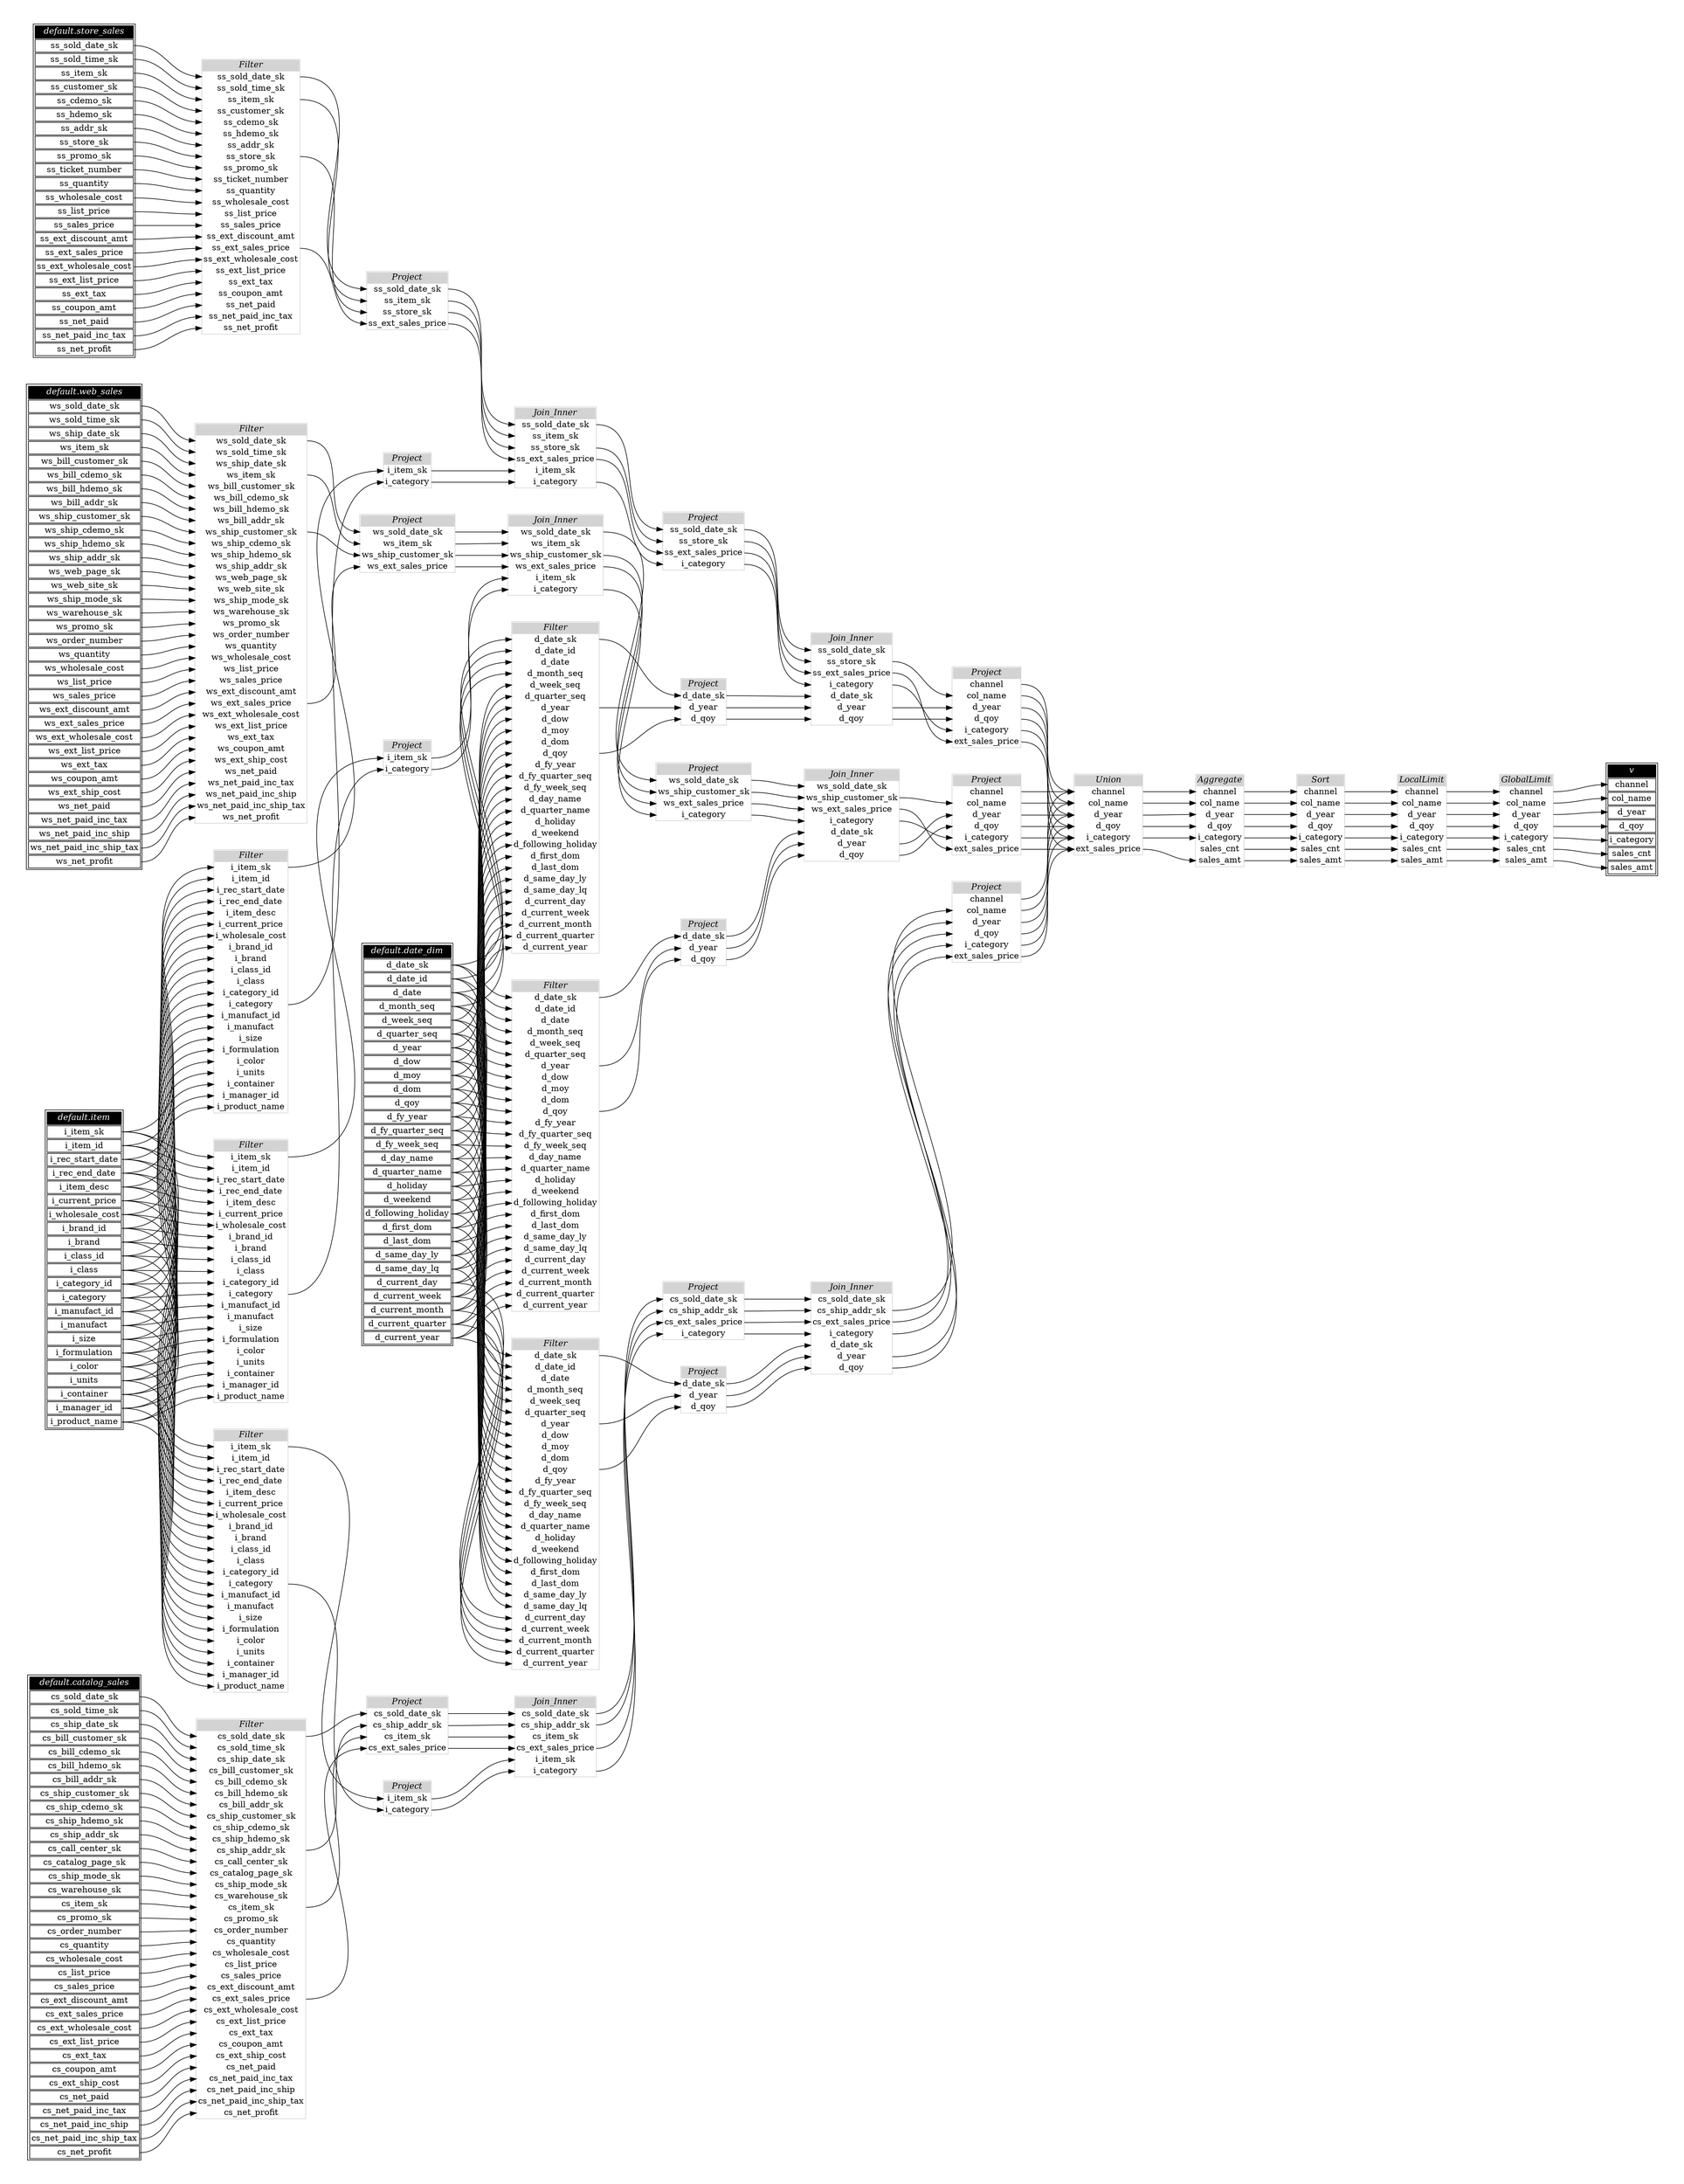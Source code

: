 // Automatically generated by TPCDSFlowTestSuite


digraph {
  graph [pad="0.5" nodesep="0.5" ranksep="1" fontname="Helvetica" rankdir=LR];
  node [shape=plaintext]

  
"Aggregate_83d06cf" [label=<
<table color="lightgray" border="1" cellborder="0" cellspacing="0">
  <tr><td bgcolor="lightgray" port="nodeName"><i>Aggregate</i></td></tr>
  <tr><td port="0">channel</td></tr>
<tr><td port="1">col_name</td></tr>
<tr><td port="2">d_year</td></tr>
<tr><td port="3">d_qoy</td></tr>
<tr><td port="4">i_category</td></tr>
<tr><td port="5">sales_cnt</td></tr>
<tr><td port="6">sales_amt</td></tr>
</table>>];
     

"Filter_08f2bbd" [label=<
<table color="lightgray" border="1" cellborder="0" cellspacing="0">
  <tr><td bgcolor="lightgray" port="nodeName"><i>Filter</i></td></tr>
  <tr><td port="0">cs_sold_date_sk</td></tr>
<tr><td port="1">cs_sold_time_sk</td></tr>
<tr><td port="2">cs_ship_date_sk</td></tr>
<tr><td port="3">cs_bill_customer_sk</td></tr>
<tr><td port="4">cs_bill_cdemo_sk</td></tr>
<tr><td port="5">cs_bill_hdemo_sk</td></tr>
<tr><td port="6">cs_bill_addr_sk</td></tr>
<tr><td port="7">cs_ship_customer_sk</td></tr>
<tr><td port="8">cs_ship_cdemo_sk</td></tr>
<tr><td port="9">cs_ship_hdemo_sk</td></tr>
<tr><td port="10">cs_ship_addr_sk</td></tr>
<tr><td port="11">cs_call_center_sk</td></tr>
<tr><td port="12">cs_catalog_page_sk</td></tr>
<tr><td port="13">cs_ship_mode_sk</td></tr>
<tr><td port="14">cs_warehouse_sk</td></tr>
<tr><td port="15">cs_item_sk</td></tr>
<tr><td port="16">cs_promo_sk</td></tr>
<tr><td port="17">cs_order_number</td></tr>
<tr><td port="18">cs_quantity</td></tr>
<tr><td port="19">cs_wholesale_cost</td></tr>
<tr><td port="20">cs_list_price</td></tr>
<tr><td port="21">cs_sales_price</td></tr>
<tr><td port="22">cs_ext_discount_amt</td></tr>
<tr><td port="23">cs_ext_sales_price</td></tr>
<tr><td port="24">cs_ext_wholesale_cost</td></tr>
<tr><td port="25">cs_ext_list_price</td></tr>
<tr><td port="26">cs_ext_tax</td></tr>
<tr><td port="27">cs_coupon_amt</td></tr>
<tr><td port="28">cs_ext_ship_cost</td></tr>
<tr><td port="29">cs_net_paid</td></tr>
<tr><td port="30">cs_net_paid_inc_tax</td></tr>
<tr><td port="31">cs_net_paid_inc_ship</td></tr>
<tr><td port="32">cs_net_paid_inc_ship_tax</td></tr>
<tr><td port="33">cs_net_profit</td></tr>
</table>>];
     

"Filter_17c73f9" [label=<
<table color="lightgray" border="1" cellborder="0" cellspacing="0">
  <tr><td bgcolor="lightgray" port="nodeName"><i>Filter</i></td></tr>
  <tr><td port="0">d_date_sk</td></tr>
<tr><td port="1">d_date_id</td></tr>
<tr><td port="2">d_date</td></tr>
<tr><td port="3">d_month_seq</td></tr>
<tr><td port="4">d_week_seq</td></tr>
<tr><td port="5">d_quarter_seq</td></tr>
<tr><td port="6">d_year</td></tr>
<tr><td port="7">d_dow</td></tr>
<tr><td port="8">d_moy</td></tr>
<tr><td port="9">d_dom</td></tr>
<tr><td port="10">d_qoy</td></tr>
<tr><td port="11">d_fy_year</td></tr>
<tr><td port="12">d_fy_quarter_seq</td></tr>
<tr><td port="13">d_fy_week_seq</td></tr>
<tr><td port="14">d_day_name</td></tr>
<tr><td port="15">d_quarter_name</td></tr>
<tr><td port="16">d_holiday</td></tr>
<tr><td port="17">d_weekend</td></tr>
<tr><td port="18">d_following_holiday</td></tr>
<tr><td port="19">d_first_dom</td></tr>
<tr><td port="20">d_last_dom</td></tr>
<tr><td port="21">d_same_day_ly</td></tr>
<tr><td port="22">d_same_day_lq</td></tr>
<tr><td port="23">d_current_day</td></tr>
<tr><td port="24">d_current_week</td></tr>
<tr><td port="25">d_current_month</td></tr>
<tr><td port="26">d_current_quarter</td></tr>
<tr><td port="27">d_current_year</td></tr>
</table>>];
     

"Filter_2d6cca8" [label=<
<table color="lightgray" border="1" cellborder="0" cellspacing="0">
  <tr><td bgcolor="lightgray" port="nodeName"><i>Filter</i></td></tr>
  <tr><td port="0">i_item_sk</td></tr>
<tr><td port="1">i_item_id</td></tr>
<tr><td port="2">i_rec_start_date</td></tr>
<tr><td port="3">i_rec_end_date</td></tr>
<tr><td port="4">i_item_desc</td></tr>
<tr><td port="5">i_current_price</td></tr>
<tr><td port="6">i_wholesale_cost</td></tr>
<tr><td port="7">i_brand_id</td></tr>
<tr><td port="8">i_brand</td></tr>
<tr><td port="9">i_class_id</td></tr>
<tr><td port="10">i_class</td></tr>
<tr><td port="11">i_category_id</td></tr>
<tr><td port="12">i_category</td></tr>
<tr><td port="13">i_manufact_id</td></tr>
<tr><td port="14">i_manufact</td></tr>
<tr><td port="15">i_size</td></tr>
<tr><td port="16">i_formulation</td></tr>
<tr><td port="17">i_color</td></tr>
<tr><td port="18">i_units</td></tr>
<tr><td port="19">i_container</td></tr>
<tr><td port="20">i_manager_id</td></tr>
<tr><td port="21">i_product_name</td></tr>
</table>>];
     

"Filter_499c535" [label=<
<table color="lightgray" border="1" cellborder="0" cellspacing="0">
  <tr><td bgcolor="lightgray" port="nodeName"><i>Filter</i></td></tr>
  <tr><td port="0">ss_sold_date_sk</td></tr>
<tr><td port="1">ss_sold_time_sk</td></tr>
<tr><td port="2">ss_item_sk</td></tr>
<tr><td port="3">ss_customer_sk</td></tr>
<tr><td port="4">ss_cdemo_sk</td></tr>
<tr><td port="5">ss_hdemo_sk</td></tr>
<tr><td port="6">ss_addr_sk</td></tr>
<tr><td port="7">ss_store_sk</td></tr>
<tr><td port="8">ss_promo_sk</td></tr>
<tr><td port="9">ss_ticket_number</td></tr>
<tr><td port="10">ss_quantity</td></tr>
<tr><td port="11">ss_wholesale_cost</td></tr>
<tr><td port="12">ss_list_price</td></tr>
<tr><td port="13">ss_sales_price</td></tr>
<tr><td port="14">ss_ext_discount_amt</td></tr>
<tr><td port="15">ss_ext_sales_price</td></tr>
<tr><td port="16">ss_ext_wholesale_cost</td></tr>
<tr><td port="17">ss_ext_list_price</td></tr>
<tr><td port="18">ss_ext_tax</td></tr>
<tr><td port="19">ss_coupon_amt</td></tr>
<tr><td port="20">ss_net_paid</td></tr>
<tr><td port="21">ss_net_paid_inc_tax</td></tr>
<tr><td port="22">ss_net_profit</td></tr>
</table>>];
     

"Filter_4dd935f" [label=<
<table color="lightgray" border="1" cellborder="0" cellspacing="0">
  <tr><td bgcolor="lightgray" port="nodeName"><i>Filter</i></td></tr>
  <tr><td port="0">i_item_sk</td></tr>
<tr><td port="1">i_item_id</td></tr>
<tr><td port="2">i_rec_start_date</td></tr>
<tr><td port="3">i_rec_end_date</td></tr>
<tr><td port="4">i_item_desc</td></tr>
<tr><td port="5">i_current_price</td></tr>
<tr><td port="6">i_wholesale_cost</td></tr>
<tr><td port="7">i_brand_id</td></tr>
<tr><td port="8">i_brand</td></tr>
<tr><td port="9">i_class_id</td></tr>
<tr><td port="10">i_class</td></tr>
<tr><td port="11">i_category_id</td></tr>
<tr><td port="12">i_category</td></tr>
<tr><td port="13">i_manufact_id</td></tr>
<tr><td port="14">i_manufact</td></tr>
<tr><td port="15">i_size</td></tr>
<tr><td port="16">i_formulation</td></tr>
<tr><td port="17">i_color</td></tr>
<tr><td port="18">i_units</td></tr>
<tr><td port="19">i_container</td></tr>
<tr><td port="20">i_manager_id</td></tr>
<tr><td port="21">i_product_name</td></tr>
</table>>];
     

"Filter_4f4c6de" [label=<
<table color="lightgray" border="1" cellborder="0" cellspacing="0">
  <tr><td bgcolor="lightgray" port="nodeName"><i>Filter</i></td></tr>
  <tr><td port="0">i_item_sk</td></tr>
<tr><td port="1">i_item_id</td></tr>
<tr><td port="2">i_rec_start_date</td></tr>
<tr><td port="3">i_rec_end_date</td></tr>
<tr><td port="4">i_item_desc</td></tr>
<tr><td port="5">i_current_price</td></tr>
<tr><td port="6">i_wholesale_cost</td></tr>
<tr><td port="7">i_brand_id</td></tr>
<tr><td port="8">i_brand</td></tr>
<tr><td port="9">i_class_id</td></tr>
<tr><td port="10">i_class</td></tr>
<tr><td port="11">i_category_id</td></tr>
<tr><td port="12">i_category</td></tr>
<tr><td port="13">i_manufact_id</td></tr>
<tr><td port="14">i_manufact</td></tr>
<tr><td port="15">i_size</td></tr>
<tr><td port="16">i_formulation</td></tr>
<tr><td port="17">i_color</td></tr>
<tr><td port="18">i_units</td></tr>
<tr><td port="19">i_container</td></tr>
<tr><td port="20">i_manager_id</td></tr>
<tr><td port="21">i_product_name</td></tr>
</table>>];
     

"Filter_66ba98e" [label=<
<table color="lightgray" border="1" cellborder="0" cellspacing="0">
  <tr><td bgcolor="lightgray" port="nodeName"><i>Filter</i></td></tr>
  <tr><td port="0">ws_sold_date_sk</td></tr>
<tr><td port="1">ws_sold_time_sk</td></tr>
<tr><td port="2">ws_ship_date_sk</td></tr>
<tr><td port="3">ws_item_sk</td></tr>
<tr><td port="4">ws_bill_customer_sk</td></tr>
<tr><td port="5">ws_bill_cdemo_sk</td></tr>
<tr><td port="6">ws_bill_hdemo_sk</td></tr>
<tr><td port="7">ws_bill_addr_sk</td></tr>
<tr><td port="8">ws_ship_customer_sk</td></tr>
<tr><td port="9">ws_ship_cdemo_sk</td></tr>
<tr><td port="10">ws_ship_hdemo_sk</td></tr>
<tr><td port="11">ws_ship_addr_sk</td></tr>
<tr><td port="12">ws_web_page_sk</td></tr>
<tr><td port="13">ws_web_site_sk</td></tr>
<tr><td port="14">ws_ship_mode_sk</td></tr>
<tr><td port="15">ws_warehouse_sk</td></tr>
<tr><td port="16">ws_promo_sk</td></tr>
<tr><td port="17">ws_order_number</td></tr>
<tr><td port="18">ws_quantity</td></tr>
<tr><td port="19">ws_wholesale_cost</td></tr>
<tr><td port="20">ws_list_price</td></tr>
<tr><td port="21">ws_sales_price</td></tr>
<tr><td port="22">ws_ext_discount_amt</td></tr>
<tr><td port="23">ws_ext_sales_price</td></tr>
<tr><td port="24">ws_ext_wholesale_cost</td></tr>
<tr><td port="25">ws_ext_list_price</td></tr>
<tr><td port="26">ws_ext_tax</td></tr>
<tr><td port="27">ws_coupon_amt</td></tr>
<tr><td port="28">ws_ext_ship_cost</td></tr>
<tr><td port="29">ws_net_paid</td></tr>
<tr><td port="30">ws_net_paid_inc_tax</td></tr>
<tr><td port="31">ws_net_paid_inc_ship</td></tr>
<tr><td port="32">ws_net_paid_inc_ship_tax</td></tr>
<tr><td port="33">ws_net_profit</td></tr>
</table>>];
     

"Filter_aa009ef" [label=<
<table color="lightgray" border="1" cellborder="0" cellspacing="0">
  <tr><td bgcolor="lightgray" port="nodeName"><i>Filter</i></td></tr>
  <tr><td port="0">d_date_sk</td></tr>
<tr><td port="1">d_date_id</td></tr>
<tr><td port="2">d_date</td></tr>
<tr><td port="3">d_month_seq</td></tr>
<tr><td port="4">d_week_seq</td></tr>
<tr><td port="5">d_quarter_seq</td></tr>
<tr><td port="6">d_year</td></tr>
<tr><td port="7">d_dow</td></tr>
<tr><td port="8">d_moy</td></tr>
<tr><td port="9">d_dom</td></tr>
<tr><td port="10">d_qoy</td></tr>
<tr><td port="11">d_fy_year</td></tr>
<tr><td port="12">d_fy_quarter_seq</td></tr>
<tr><td port="13">d_fy_week_seq</td></tr>
<tr><td port="14">d_day_name</td></tr>
<tr><td port="15">d_quarter_name</td></tr>
<tr><td port="16">d_holiday</td></tr>
<tr><td port="17">d_weekend</td></tr>
<tr><td port="18">d_following_holiday</td></tr>
<tr><td port="19">d_first_dom</td></tr>
<tr><td port="20">d_last_dom</td></tr>
<tr><td port="21">d_same_day_ly</td></tr>
<tr><td port="22">d_same_day_lq</td></tr>
<tr><td port="23">d_current_day</td></tr>
<tr><td port="24">d_current_week</td></tr>
<tr><td port="25">d_current_month</td></tr>
<tr><td port="26">d_current_quarter</td></tr>
<tr><td port="27">d_current_year</td></tr>
</table>>];
     

"Filter_b73cd63" [label=<
<table color="lightgray" border="1" cellborder="0" cellspacing="0">
  <tr><td bgcolor="lightgray" port="nodeName"><i>Filter</i></td></tr>
  <tr><td port="0">d_date_sk</td></tr>
<tr><td port="1">d_date_id</td></tr>
<tr><td port="2">d_date</td></tr>
<tr><td port="3">d_month_seq</td></tr>
<tr><td port="4">d_week_seq</td></tr>
<tr><td port="5">d_quarter_seq</td></tr>
<tr><td port="6">d_year</td></tr>
<tr><td port="7">d_dow</td></tr>
<tr><td port="8">d_moy</td></tr>
<tr><td port="9">d_dom</td></tr>
<tr><td port="10">d_qoy</td></tr>
<tr><td port="11">d_fy_year</td></tr>
<tr><td port="12">d_fy_quarter_seq</td></tr>
<tr><td port="13">d_fy_week_seq</td></tr>
<tr><td port="14">d_day_name</td></tr>
<tr><td port="15">d_quarter_name</td></tr>
<tr><td port="16">d_holiday</td></tr>
<tr><td port="17">d_weekend</td></tr>
<tr><td port="18">d_following_holiday</td></tr>
<tr><td port="19">d_first_dom</td></tr>
<tr><td port="20">d_last_dom</td></tr>
<tr><td port="21">d_same_day_ly</td></tr>
<tr><td port="22">d_same_day_lq</td></tr>
<tr><td port="23">d_current_day</td></tr>
<tr><td port="24">d_current_week</td></tr>
<tr><td port="25">d_current_month</td></tr>
<tr><td port="26">d_current_quarter</td></tr>
<tr><td port="27">d_current_year</td></tr>
</table>>];
     

"GlobalLimit_8e069c5" [label=<
<table color="lightgray" border="1" cellborder="0" cellspacing="0">
  <tr><td bgcolor="lightgray" port="nodeName"><i>GlobalLimit</i></td></tr>
  <tr><td port="0">channel</td></tr>
<tr><td port="1">col_name</td></tr>
<tr><td port="2">d_year</td></tr>
<tr><td port="3">d_qoy</td></tr>
<tr><td port="4">i_category</td></tr>
<tr><td port="5">sales_cnt</td></tr>
<tr><td port="6">sales_amt</td></tr>
</table>>];
     

"Join_Inner_0c5fc21" [label=<
<table color="lightgray" border="1" cellborder="0" cellspacing="0">
  <tr><td bgcolor="lightgray" port="nodeName"><i>Join_Inner</i></td></tr>
  <tr><td port="0">ss_sold_date_sk</td></tr>
<tr><td port="1">ss_item_sk</td></tr>
<tr><td port="2">ss_store_sk</td></tr>
<tr><td port="3">ss_ext_sales_price</td></tr>
<tr><td port="4">i_item_sk</td></tr>
<tr><td port="5">i_category</td></tr>
</table>>];
     

"Join_Inner_2dc5f0c" [label=<
<table color="lightgray" border="1" cellborder="0" cellspacing="0">
  <tr><td bgcolor="lightgray" port="nodeName"><i>Join_Inner</i></td></tr>
  <tr><td port="0">ss_sold_date_sk</td></tr>
<tr><td port="1">ss_store_sk</td></tr>
<tr><td port="2">ss_ext_sales_price</td></tr>
<tr><td port="3">i_category</td></tr>
<tr><td port="4">d_date_sk</td></tr>
<tr><td port="5">d_year</td></tr>
<tr><td port="6">d_qoy</td></tr>
</table>>];
     

"Join_Inner_39969c2" [label=<
<table color="lightgray" border="1" cellborder="0" cellspacing="0">
  <tr><td bgcolor="lightgray" port="nodeName"><i>Join_Inner</i></td></tr>
  <tr><td port="0">ws_sold_date_sk</td></tr>
<tr><td port="1">ws_ship_customer_sk</td></tr>
<tr><td port="2">ws_ext_sales_price</td></tr>
<tr><td port="3">i_category</td></tr>
<tr><td port="4">d_date_sk</td></tr>
<tr><td port="5">d_year</td></tr>
<tr><td port="6">d_qoy</td></tr>
</table>>];
     

"Join_Inner_8947f30" [label=<
<table color="lightgray" border="1" cellborder="0" cellspacing="0">
  <tr><td bgcolor="lightgray" port="nodeName"><i>Join_Inner</i></td></tr>
  <tr><td port="0">cs_sold_date_sk</td></tr>
<tr><td port="1">cs_ship_addr_sk</td></tr>
<tr><td port="2">cs_ext_sales_price</td></tr>
<tr><td port="3">i_category</td></tr>
<tr><td port="4">d_date_sk</td></tr>
<tr><td port="5">d_year</td></tr>
<tr><td port="6">d_qoy</td></tr>
</table>>];
     

"Join_Inner_91e9c4d" [label=<
<table color="lightgray" border="1" cellborder="0" cellspacing="0">
  <tr><td bgcolor="lightgray" port="nodeName"><i>Join_Inner</i></td></tr>
  <tr><td port="0">ws_sold_date_sk</td></tr>
<tr><td port="1">ws_item_sk</td></tr>
<tr><td port="2">ws_ship_customer_sk</td></tr>
<tr><td port="3">ws_ext_sales_price</td></tr>
<tr><td port="4">i_item_sk</td></tr>
<tr><td port="5">i_category</td></tr>
</table>>];
     

"Join_Inner_f3a5205" [label=<
<table color="lightgray" border="1" cellborder="0" cellspacing="0">
  <tr><td bgcolor="lightgray" port="nodeName"><i>Join_Inner</i></td></tr>
  <tr><td port="0">cs_sold_date_sk</td></tr>
<tr><td port="1">cs_ship_addr_sk</td></tr>
<tr><td port="2">cs_item_sk</td></tr>
<tr><td port="3">cs_ext_sales_price</td></tr>
<tr><td port="4">i_item_sk</td></tr>
<tr><td port="5">i_category</td></tr>
</table>>];
     

"LocalLimit_2160ae9" [label=<
<table color="lightgray" border="1" cellborder="0" cellspacing="0">
  <tr><td bgcolor="lightgray" port="nodeName"><i>LocalLimit</i></td></tr>
  <tr><td port="0">channel</td></tr>
<tr><td port="1">col_name</td></tr>
<tr><td port="2">d_year</td></tr>
<tr><td port="3">d_qoy</td></tr>
<tr><td port="4">i_category</td></tr>
<tr><td port="5">sales_cnt</td></tr>
<tr><td port="6">sales_amt</td></tr>
</table>>];
     

"Project_0837011" [label=<
<table color="lightgray" border="1" cellborder="0" cellspacing="0">
  <tr><td bgcolor="lightgray" port="nodeName"><i>Project</i></td></tr>
  <tr><td port="0">d_date_sk</td></tr>
<tr><td port="1">d_year</td></tr>
<tr><td port="2">d_qoy</td></tr>
</table>>];
     

"Project_129496c" [label=<
<table color="lightgray" border="1" cellborder="0" cellspacing="0">
  <tr><td bgcolor="lightgray" port="nodeName"><i>Project</i></td></tr>
  <tr><td port="0">ws_sold_date_sk</td></tr>
<tr><td port="1">ws_ship_customer_sk</td></tr>
<tr><td port="2">ws_ext_sales_price</td></tr>
<tr><td port="3">i_category</td></tr>
</table>>];
     

"Project_1e8d937" [label=<
<table color="lightgray" border="1" cellborder="0" cellspacing="0">
  <tr><td bgcolor="lightgray" port="nodeName"><i>Project</i></td></tr>
  <tr><td port="0">cs_sold_date_sk</td></tr>
<tr><td port="1">cs_ship_addr_sk</td></tr>
<tr><td port="2">cs_ext_sales_price</td></tr>
<tr><td port="3">i_category</td></tr>
</table>>];
     

"Project_426bf07" [label=<
<table color="lightgray" border="1" cellborder="0" cellspacing="0">
  <tr><td bgcolor="lightgray" port="nodeName"><i>Project</i></td></tr>
  <tr><td port="0">channel</td></tr>
<tr><td port="1">col_name</td></tr>
<tr><td port="2">d_year</td></tr>
<tr><td port="3">d_qoy</td></tr>
<tr><td port="4">i_category</td></tr>
<tr><td port="5">ext_sales_price</td></tr>
</table>>];
     

"Project_4830ede" [label=<
<table color="lightgray" border="1" cellborder="0" cellspacing="0">
  <tr><td bgcolor="lightgray" port="nodeName"><i>Project</i></td></tr>
  <tr><td port="0">d_date_sk</td></tr>
<tr><td port="1">d_year</td></tr>
<tr><td port="2">d_qoy</td></tr>
</table>>];
     

"Project_557fda0" [label=<
<table color="lightgray" border="1" cellborder="0" cellspacing="0">
  <tr><td bgcolor="lightgray" port="nodeName"><i>Project</i></td></tr>
  <tr><td port="0">i_item_sk</td></tr>
<tr><td port="1">i_category</td></tr>
</table>>];
     

"Project_8827a95" [label=<
<table color="lightgray" border="1" cellborder="0" cellspacing="0">
  <tr><td bgcolor="lightgray" port="nodeName"><i>Project</i></td></tr>
  <tr><td port="0">cs_sold_date_sk</td></tr>
<tr><td port="1">cs_ship_addr_sk</td></tr>
<tr><td port="2">cs_item_sk</td></tr>
<tr><td port="3">cs_ext_sales_price</td></tr>
</table>>];
     

"Project_929773c" [label=<
<table color="lightgray" border="1" cellborder="0" cellspacing="0">
  <tr><td bgcolor="lightgray" port="nodeName"><i>Project</i></td></tr>
  <tr><td port="0">ws_sold_date_sk</td></tr>
<tr><td port="1">ws_item_sk</td></tr>
<tr><td port="2">ws_ship_customer_sk</td></tr>
<tr><td port="3">ws_ext_sales_price</td></tr>
</table>>];
     

"Project_ac0463c" [label=<
<table color="lightgray" border="1" cellborder="0" cellspacing="0">
  <tr><td bgcolor="lightgray" port="nodeName"><i>Project</i></td></tr>
  <tr><td port="0">channel</td></tr>
<tr><td port="1">col_name</td></tr>
<tr><td port="2">d_year</td></tr>
<tr><td port="3">d_qoy</td></tr>
<tr><td port="4">i_category</td></tr>
<tr><td port="5">ext_sales_price</td></tr>
</table>>];
     

"Project_ba5bf0c" [label=<
<table color="lightgray" border="1" cellborder="0" cellspacing="0">
  <tr><td bgcolor="lightgray" port="nodeName"><i>Project</i></td></tr>
  <tr><td port="0">d_date_sk</td></tr>
<tr><td port="1">d_year</td></tr>
<tr><td port="2">d_qoy</td></tr>
</table>>];
     

"Project_d5d18b1" [label=<
<table color="lightgray" border="1" cellborder="0" cellspacing="0">
  <tr><td bgcolor="lightgray" port="nodeName"><i>Project</i></td></tr>
  <tr><td port="0">ss_sold_date_sk</td></tr>
<tr><td port="1">ss_store_sk</td></tr>
<tr><td port="2">ss_ext_sales_price</td></tr>
<tr><td port="3">i_category</td></tr>
</table>>];
     

"Project_d8eb28d" [label=<
<table color="lightgray" border="1" cellborder="0" cellspacing="0">
  <tr><td bgcolor="lightgray" port="nodeName"><i>Project</i></td></tr>
  <tr><td port="0">i_item_sk</td></tr>
<tr><td port="1">i_category</td></tr>
</table>>];
     

"Project_f2c055a" [label=<
<table color="lightgray" border="1" cellborder="0" cellspacing="0">
  <tr><td bgcolor="lightgray" port="nodeName"><i>Project</i></td></tr>
  <tr><td port="0">ss_sold_date_sk</td></tr>
<tr><td port="1">ss_item_sk</td></tr>
<tr><td port="2">ss_store_sk</td></tr>
<tr><td port="3">ss_ext_sales_price</td></tr>
</table>>];
     

"Project_f5be2fe" [label=<
<table color="lightgray" border="1" cellborder="0" cellspacing="0">
  <tr><td bgcolor="lightgray" port="nodeName"><i>Project</i></td></tr>
  <tr><td port="0">channel</td></tr>
<tr><td port="1">col_name</td></tr>
<tr><td port="2">d_year</td></tr>
<tr><td port="3">d_qoy</td></tr>
<tr><td port="4">i_category</td></tr>
<tr><td port="5">ext_sales_price</td></tr>
</table>>];
     

"Project_fdf0233" [label=<
<table color="lightgray" border="1" cellborder="0" cellspacing="0">
  <tr><td bgcolor="lightgray" port="nodeName"><i>Project</i></td></tr>
  <tr><td port="0">i_item_sk</td></tr>
<tr><td port="1">i_category</td></tr>
</table>>];
     

"Sort_7f75082" [label=<
<table color="lightgray" border="1" cellborder="0" cellspacing="0">
  <tr><td bgcolor="lightgray" port="nodeName"><i>Sort</i></td></tr>
  <tr><td port="0">channel</td></tr>
<tr><td port="1">col_name</td></tr>
<tr><td port="2">d_year</td></tr>
<tr><td port="3">d_qoy</td></tr>
<tr><td port="4">i_category</td></tr>
<tr><td port="5">sales_cnt</td></tr>
<tr><td port="6">sales_amt</td></tr>
</table>>];
     

"Union_3e18cd9" [label=<
<table color="lightgray" border="1" cellborder="0" cellspacing="0">
  <tr><td bgcolor="lightgray" port="nodeName"><i>Union</i></td></tr>
  <tr><td port="0">channel</td></tr>
<tr><td port="1">col_name</td></tr>
<tr><td port="2">d_year</td></tr>
<tr><td port="3">d_qoy</td></tr>
<tr><td port="4">i_category</td></tr>
<tr><td port="5">ext_sales_price</td></tr>
</table>>];
     

"default.catalog_sales" [color="black" label=<
<table>
  <tr><td bgcolor="black" port="nodeName"><i><font color="white">default.catalog_sales</font></i></td></tr>
  <tr><td port="0">cs_sold_date_sk</td></tr>
<tr><td port="1">cs_sold_time_sk</td></tr>
<tr><td port="2">cs_ship_date_sk</td></tr>
<tr><td port="3">cs_bill_customer_sk</td></tr>
<tr><td port="4">cs_bill_cdemo_sk</td></tr>
<tr><td port="5">cs_bill_hdemo_sk</td></tr>
<tr><td port="6">cs_bill_addr_sk</td></tr>
<tr><td port="7">cs_ship_customer_sk</td></tr>
<tr><td port="8">cs_ship_cdemo_sk</td></tr>
<tr><td port="9">cs_ship_hdemo_sk</td></tr>
<tr><td port="10">cs_ship_addr_sk</td></tr>
<tr><td port="11">cs_call_center_sk</td></tr>
<tr><td port="12">cs_catalog_page_sk</td></tr>
<tr><td port="13">cs_ship_mode_sk</td></tr>
<tr><td port="14">cs_warehouse_sk</td></tr>
<tr><td port="15">cs_item_sk</td></tr>
<tr><td port="16">cs_promo_sk</td></tr>
<tr><td port="17">cs_order_number</td></tr>
<tr><td port="18">cs_quantity</td></tr>
<tr><td port="19">cs_wholesale_cost</td></tr>
<tr><td port="20">cs_list_price</td></tr>
<tr><td port="21">cs_sales_price</td></tr>
<tr><td port="22">cs_ext_discount_amt</td></tr>
<tr><td port="23">cs_ext_sales_price</td></tr>
<tr><td port="24">cs_ext_wholesale_cost</td></tr>
<tr><td port="25">cs_ext_list_price</td></tr>
<tr><td port="26">cs_ext_tax</td></tr>
<tr><td port="27">cs_coupon_amt</td></tr>
<tr><td port="28">cs_ext_ship_cost</td></tr>
<tr><td port="29">cs_net_paid</td></tr>
<tr><td port="30">cs_net_paid_inc_tax</td></tr>
<tr><td port="31">cs_net_paid_inc_ship</td></tr>
<tr><td port="32">cs_net_paid_inc_ship_tax</td></tr>
<tr><td port="33">cs_net_profit</td></tr>
</table>>];
     

"default.date_dim" [color="black" label=<
<table>
  <tr><td bgcolor="black" port="nodeName"><i><font color="white">default.date_dim</font></i></td></tr>
  <tr><td port="0">d_date_sk</td></tr>
<tr><td port="1">d_date_id</td></tr>
<tr><td port="2">d_date</td></tr>
<tr><td port="3">d_month_seq</td></tr>
<tr><td port="4">d_week_seq</td></tr>
<tr><td port="5">d_quarter_seq</td></tr>
<tr><td port="6">d_year</td></tr>
<tr><td port="7">d_dow</td></tr>
<tr><td port="8">d_moy</td></tr>
<tr><td port="9">d_dom</td></tr>
<tr><td port="10">d_qoy</td></tr>
<tr><td port="11">d_fy_year</td></tr>
<tr><td port="12">d_fy_quarter_seq</td></tr>
<tr><td port="13">d_fy_week_seq</td></tr>
<tr><td port="14">d_day_name</td></tr>
<tr><td port="15">d_quarter_name</td></tr>
<tr><td port="16">d_holiday</td></tr>
<tr><td port="17">d_weekend</td></tr>
<tr><td port="18">d_following_holiday</td></tr>
<tr><td port="19">d_first_dom</td></tr>
<tr><td port="20">d_last_dom</td></tr>
<tr><td port="21">d_same_day_ly</td></tr>
<tr><td port="22">d_same_day_lq</td></tr>
<tr><td port="23">d_current_day</td></tr>
<tr><td port="24">d_current_week</td></tr>
<tr><td port="25">d_current_month</td></tr>
<tr><td port="26">d_current_quarter</td></tr>
<tr><td port="27">d_current_year</td></tr>
</table>>];
     

"default.item" [color="black" label=<
<table>
  <tr><td bgcolor="black" port="nodeName"><i><font color="white">default.item</font></i></td></tr>
  <tr><td port="0">i_item_sk</td></tr>
<tr><td port="1">i_item_id</td></tr>
<tr><td port="2">i_rec_start_date</td></tr>
<tr><td port="3">i_rec_end_date</td></tr>
<tr><td port="4">i_item_desc</td></tr>
<tr><td port="5">i_current_price</td></tr>
<tr><td port="6">i_wholesale_cost</td></tr>
<tr><td port="7">i_brand_id</td></tr>
<tr><td port="8">i_brand</td></tr>
<tr><td port="9">i_class_id</td></tr>
<tr><td port="10">i_class</td></tr>
<tr><td port="11">i_category_id</td></tr>
<tr><td port="12">i_category</td></tr>
<tr><td port="13">i_manufact_id</td></tr>
<tr><td port="14">i_manufact</td></tr>
<tr><td port="15">i_size</td></tr>
<tr><td port="16">i_formulation</td></tr>
<tr><td port="17">i_color</td></tr>
<tr><td port="18">i_units</td></tr>
<tr><td port="19">i_container</td></tr>
<tr><td port="20">i_manager_id</td></tr>
<tr><td port="21">i_product_name</td></tr>
</table>>];
     

"default.store_sales" [color="black" label=<
<table>
  <tr><td bgcolor="black" port="nodeName"><i><font color="white">default.store_sales</font></i></td></tr>
  <tr><td port="0">ss_sold_date_sk</td></tr>
<tr><td port="1">ss_sold_time_sk</td></tr>
<tr><td port="2">ss_item_sk</td></tr>
<tr><td port="3">ss_customer_sk</td></tr>
<tr><td port="4">ss_cdemo_sk</td></tr>
<tr><td port="5">ss_hdemo_sk</td></tr>
<tr><td port="6">ss_addr_sk</td></tr>
<tr><td port="7">ss_store_sk</td></tr>
<tr><td port="8">ss_promo_sk</td></tr>
<tr><td port="9">ss_ticket_number</td></tr>
<tr><td port="10">ss_quantity</td></tr>
<tr><td port="11">ss_wholesale_cost</td></tr>
<tr><td port="12">ss_list_price</td></tr>
<tr><td port="13">ss_sales_price</td></tr>
<tr><td port="14">ss_ext_discount_amt</td></tr>
<tr><td port="15">ss_ext_sales_price</td></tr>
<tr><td port="16">ss_ext_wholesale_cost</td></tr>
<tr><td port="17">ss_ext_list_price</td></tr>
<tr><td port="18">ss_ext_tax</td></tr>
<tr><td port="19">ss_coupon_amt</td></tr>
<tr><td port="20">ss_net_paid</td></tr>
<tr><td port="21">ss_net_paid_inc_tax</td></tr>
<tr><td port="22">ss_net_profit</td></tr>
</table>>];
     

"default.web_sales" [color="black" label=<
<table>
  <tr><td bgcolor="black" port="nodeName"><i><font color="white">default.web_sales</font></i></td></tr>
  <tr><td port="0">ws_sold_date_sk</td></tr>
<tr><td port="1">ws_sold_time_sk</td></tr>
<tr><td port="2">ws_ship_date_sk</td></tr>
<tr><td port="3">ws_item_sk</td></tr>
<tr><td port="4">ws_bill_customer_sk</td></tr>
<tr><td port="5">ws_bill_cdemo_sk</td></tr>
<tr><td port="6">ws_bill_hdemo_sk</td></tr>
<tr><td port="7">ws_bill_addr_sk</td></tr>
<tr><td port="8">ws_ship_customer_sk</td></tr>
<tr><td port="9">ws_ship_cdemo_sk</td></tr>
<tr><td port="10">ws_ship_hdemo_sk</td></tr>
<tr><td port="11">ws_ship_addr_sk</td></tr>
<tr><td port="12">ws_web_page_sk</td></tr>
<tr><td port="13">ws_web_site_sk</td></tr>
<tr><td port="14">ws_ship_mode_sk</td></tr>
<tr><td port="15">ws_warehouse_sk</td></tr>
<tr><td port="16">ws_promo_sk</td></tr>
<tr><td port="17">ws_order_number</td></tr>
<tr><td port="18">ws_quantity</td></tr>
<tr><td port="19">ws_wholesale_cost</td></tr>
<tr><td port="20">ws_list_price</td></tr>
<tr><td port="21">ws_sales_price</td></tr>
<tr><td port="22">ws_ext_discount_amt</td></tr>
<tr><td port="23">ws_ext_sales_price</td></tr>
<tr><td port="24">ws_ext_wholesale_cost</td></tr>
<tr><td port="25">ws_ext_list_price</td></tr>
<tr><td port="26">ws_ext_tax</td></tr>
<tr><td port="27">ws_coupon_amt</td></tr>
<tr><td port="28">ws_ext_ship_cost</td></tr>
<tr><td port="29">ws_net_paid</td></tr>
<tr><td port="30">ws_net_paid_inc_tax</td></tr>
<tr><td port="31">ws_net_paid_inc_ship</td></tr>
<tr><td port="32">ws_net_paid_inc_ship_tax</td></tr>
<tr><td port="33">ws_net_profit</td></tr>
</table>>];
     

"v" [color="black" label=<
<table>
  <tr><td bgcolor="black" port="nodeName"><i><font color="white">v</font></i></td></tr>
  <tr><td port="0">channel</td></tr>
<tr><td port="1">col_name</td></tr>
<tr><td port="2">d_year</td></tr>
<tr><td port="3">d_qoy</td></tr>
<tr><td port="4">i_category</td></tr>
<tr><td port="5">sales_cnt</td></tr>
<tr><td port="6">sales_amt</td></tr>
</table>>];
     
  "Aggregate_83d06cf":0 -> "Sort_7f75082":0;
"Aggregate_83d06cf":1 -> "Sort_7f75082":1;
"Aggregate_83d06cf":2 -> "Sort_7f75082":2;
"Aggregate_83d06cf":3 -> "Sort_7f75082":3;
"Aggregate_83d06cf":4 -> "Sort_7f75082":4;
"Aggregate_83d06cf":5 -> "Sort_7f75082":5;
"Aggregate_83d06cf":6 -> "Sort_7f75082":6;
"Filter_08f2bbd":0 -> "Project_8827a95":0;
"Filter_08f2bbd":10 -> "Project_8827a95":1;
"Filter_08f2bbd":15 -> "Project_8827a95":2;
"Filter_08f2bbd":23 -> "Project_8827a95":3;
"Filter_17c73f9":0 -> "Project_4830ede":0;
"Filter_17c73f9":10 -> "Project_4830ede":2;
"Filter_17c73f9":6 -> "Project_4830ede":1;
"Filter_2d6cca8":0 -> "Project_fdf0233":0;
"Filter_2d6cca8":12 -> "Project_fdf0233":1;
"Filter_499c535":0 -> "Project_f2c055a":0;
"Filter_499c535":15 -> "Project_f2c055a":3;
"Filter_499c535":2 -> "Project_f2c055a":1;
"Filter_499c535":7 -> "Project_f2c055a":2;
"Filter_4dd935f":0 -> "Project_557fda0":0;
"Filter_4dd935f":12 -> "Project_557fda0":1;
"Filter_4f4c6de":0 -> "Project_d8eb28d":0;
"Filter_4f4c6de":12 -> "Project_d8eb28d":1;
"Filter_66ba98e":0 -> "Project_929773c":0;
"Filter_66ba98e":23 -> "Project_929773c":3;
"Filter_66ba98e":3 -> "Project_929773c":1;
"Filter_66ba98e":8 -> "Project_929773c":2;
"Filter_aa009ef":0 -> "Project_0837011":0;
"Filter_aa009ef":10 -> "Project_0837011":2;
"Filter_aa009ef":6 -> "Project_0837011":1;
"Filter_b73cd63":0 -> "Project_ba5bf0c":0;
"Filter_b73cd63":10 -> "Project_ba5bf0c":2;
"Filter_b73cd63":6 -> "Project_ba5bf0c":1;
"GlobalLimit_8e069c5":0 -> "v":0;
"GlobalLimit_8e069c5":1 -> "v":1;
"GlobalLimit_8e069c5":2 -> "v":2;
"GlobalLimit_8e069c5":3 -> "v":3;
"GlobalLimit_8e069c5":4 -> "v":4;
"GlobalLimit_8e069c5":5 -> "v":5;
"GlobalLimit_8e069c5":6 -> "v":6;
"Join_Inner_0c5fc21":0 -> "Project_d5d18b1":0;
"Join_Inner_0c5fc21":2 -> "Project_d5d18b1":1;
"Join_Inner_0c5fc21":3 -> "Project_d5d18b1":2;
"Join_Inner_0c5fc21":5 -> "Project_d5d18b1":3;
"Join_Inner_2dc5f0c":1 -> "Project_426bf07":1;
"Join_Inner_2dc5f0c":2 -> "Project_426bf07":5;
"Join_Inner_2dc5f0c":3 -> "Project_426bf07":4;
"Join_Inner_2dc5f0c":5 -> "Project_426bf07":2;
"Join_Inner_2dc5f0c":6 -> "Project_426bf07":3;
"Join_Inner_39969c2":1 -> "Project_ac0463c":1;
"Join_Inner_39969c2":2 -> "Project_ac0463c":5;
"Join_Inner_39969c2":3 -> "Project_ac0463c":4;
"Join_Inner_39969c2":5 -> "Project_ac0463c":2;
"Join_Inner_39969c2":6 -> "Project_ac0463c":3;
"Join_Inner_8947f30":1 -> "Project_f5be2fe":1;
"Join_Inner_8947f30":2 -> "Project_f5be2fe":5;
"Join_Inner_8947f30":3 -> "Project_f5be2fe":4;
"Join_Inner_8947f30":5 -> "Project_f5be2fe":2;
"Join_Inner_8947f30":6 -> "Project_f5be2fe":3;
"Join_Inner_91e9c4d":0 -> "Project_129496c":0;
"Join_Inner_91e9c4d":2 -> "Project_129496c":1;
"Join_Inner_91e9c4d":3 -> "Project_129496c":2;
"Join_Inner_91e9c4d":5 -> "Project_129496c":3;
"Join_Inner_f3a5205":0 -> "Project_1e8d937":0;
"Join_Inner_f3a5205":1 -> "Project_1e8d937":1;
"Join_Inner_f3a5205":3 -> "Project_1e8d937":2;
"Join_Inner_f3a5205":5 -> "Project_1e8d937":3;
"LocalLimit_2160ae9":0 -> "GlobalLimit_8e069c5":0;
"LocalLimit_2160ae9":1 -> "GlobalLimit_8e069c5":1;
"LocalLimit_2160ae9":2 -> "GlobalLimit_8e069c5":2;
"LocalLimit_2160ae9":3 -> "GlobalLimit_8e069c5":3;
"LocalLimit_2160ae9":4 -> "GlobalLimit_8e069c5":4;
"LocalLimit_2160ae9":5 -> "GlobalLimit_8e069c5":5;
"LocalLimit_2160ae9":6 -> "GlobalLimit_8e069c5":6;
"Project_0837011":0 -> "Join_Inner_39969c2":4;
"Project_0837011":1 -> "Join_Inner_39969c2":5;
"Project_0837011":2 -> "Join_Inner_39969c2":6;
"Project_129496c":0 -> "Join_Inner_39969c2":0;
"Project_129496c":1 -> "Join_Inner_39969c2":1;
"Project_129496c":2 -> "Join_Inner_39969c2":2;
"Project_129496c":3 -> "Join_Inner_39969c2":3;
"Project_1e8d937":0 -> "Join_Inner_8947f30":0;
"Project_1e8d937":1 -> "Join_Inner_8947f30":1;
"Project_1e8d937":2 -> "Join_Inner_8947f30":2;
"Project_1e8d937":3 -> "Join_Inner_8947f30":3;
"Project_426bf07":0 -> "Union_3e18cd9":0;
"Project_426bf07":1 -> "Union_3e18cd9":1;
"Project_426bf07":2 -> "Union_3e18cd9":2;
"Project_426bf07":3 -> "Union_3e18cd9":3;
"Project_426bf07":4 -> "Union_3e18cd9":4;
"Project_426bf07":5 -> "Union_3e18cd9":5;
"Project_4830ede":0 -> "Join_Inner_2dc5f0c":4;
"Project_4830ede":1 -> "Join_Inner_2dc5f0c":5;
"Project_4830ede":2 -> "Join_Inner_2dc5f0c":6;
"Project_557fda0":0 -> "Join_Inner_91e9c4d":4;
"Project_557fda0":1 -> "Join_Inner_91e9c4d":5;
"Project_8827a95":0 -> "Join_Inner_f3a5205":0;
"Project_8827a95":1 -> "Join_Inner_f3a5205":1;
"Project_8827a95":2 -> "Join_Inner_f3a5205":2;
"Project_8827a95":3 -> "Join_Inner_f3a5205":3;
"Project_929773c":0 -> "Join_Inner_91e9c4d":0;
"Project_929773c":1 -> "Join_Inner_91e9c4d":1;
"Project_929773c":2 -> "Join_Inner_91e9c4d":2;
"Project_929773c":3 -> "Join_Inner_91e9c4d":3;
"Project_ac0463c":0 -> "Union_3e18cd9":0;
"Project_ac0463c":1 -> "Union_3e18cd9":1;
"Project_ac0463c":2 -> "Union_3e18cd9":2;
"Project_ac0463c":3 -> "Union_3e18cd9":3;
"Project_ac0463c":4 -> "Union_3e18cd9":4;
"Project_ac0463c":5 -> "Union_3e18cd9":5;
"Project_ba5bf0c":0 -> "Join_Inner_8947f30":4;
"Project_ba5bf0c":1 -> "Join_Inner_8947f30":5;
"Project_ba5bf0c":2 -> "Join_Inner_8947f30":6;
"Project_d5d18b1":0 -> "Join_Inner_2dc5f0c":0;
"Project_d5d18b1":1 -> "Join_Inner_2dc5f0c":1;
"Project_d5d18b1":2 -> "Join_Inner_2dc5f0c":2;
"Project_d5d18b1":3 -> "Join_Inner_2dc5f0c":3;
"Project_d8eb28d":0 -> "Join_Inner_0c5fc21":4;
"Project_d8eb28d":1 -> "Join_Inner_0c5fc21":5;
"Project_f2c055a":0 -> "Join_Inner_0c5fc21":0;
"Project_f2c055a":1 -> "Join_Inner_0c5fc21":1;
"Project_f2c055a":2 -> "Join_Inner_0c5fc21":2;
"Project_f2c055a":3 -> "Join_Inner_0c5fc21":3;
"Project_f5be2fe":0 -> "Union_3e18cd9":0;
"Project_f5be2fe":1 -> "Union_3e18cd9":1;
"Project_f5be2fe":2 -> "Union_3e18cd9":2;
"Project_f5be2fe":3 -> "Union_3e18cd9":3;
"Project_f5be2fe":4 -> "Union_3e18cd9":4;
"Project_f5be2fe":5 -> "Union_3e18cd9":5;
"Project_fdf0233":0 -> "Join_Inner_f3a5205":4;
"Project_fdf0233":1 -> "Join_Inner_f3a5205":5;
"Sort_7f75082":0 -> "LocalLimit_2160ae9":0;
"Sort_7f75082":1 -> "LocalLimit_2160ae9":1;
"Sort_7f75082":2 -> "LocalLimit_2160ae9":2;
"Sort_7f75082":3 -> "LocalLimit_2160ae9":3;
"Sort_7f75082":4 -> "LocalLimit_2160ae9":4;
"Sort_7f75082":5 -> "LocalLimit_2160ae9":5;
"Sort_7f75082":6 -> "LocalLimit_2160ae9":6;
"Union_3e18cd9":0 -> "Aggregate_83d06cf":0;
"Union_3e18cd9":1 -> "Aggregate_83d06cf":1;
"Union_3e18cd9":2 -> "Aggregate_83d06cf":2;
"Union_3e18cd9":3 -> "Aggregate_83d06cf":3;
"Union_3e18cd9":4 -> "Aggregate_83d06cf":4;
"Union_3e18cd9":5 -> "Aggregate_83d06cf":6;
"default.catalog_sales":0 -> "Filter_08f2bbd":0;
"default.catalog_sales":1 -> "Filter_08f2bbd":1;
"default.catalog_sales":10 -> "Filter_08f2bbd":10;
"default.catalog_sales":11 -> "Filter_08f2bbd":11;
"default.catalog_sales":12 -> "Filter_08f2bbd":12;
"default.catalog_sales":13 -> "Filter_08f2bbd":13;
"default.catalog_sales":14 -> "Filter_08f2bbd":14;
"default.catalog_sales":15 -> "Filter_08f2bbd":15;
"default.catalog_sales":16 -> "Filter_08f2bbd":16;
"default.catalog_sales":17 -> "Filter_08f2bbd":17;
"default.catalog_sales":18 -> "Filter_08f2bbd":18;
"default.catalog_sales":19 -> "Filter_08f2bbd":19;
"default.catalog_sales":2 -> "Filter_08f2bbd":2;
"default.catalog_sales":20 -> "Filter_08f2bbd":20;
"default.catalog_sales":21 -> "Filter_08f2bbd":21;
"default.catalog_sales":22 -> "Filter_08f2bbd":22;
"default.catalog_sales":23 -> "Filter_08f2bbd":23;
"default.catalog_sales":24 -> "Filter_08f2bbd":24;
"default.catalog_sales":25 -> "Filter_08f2bbd":25;
"default.catalog_sales":26 -> "Filter_08f2bbd":26;
"default.catalog_sales":27 -> "Filter_08f2bbd":27;
"default.catalog_sales":28 -> "Filter_08f2bbd":28;
"default.catalog_sales":29 -> "Filter_08f2bbd":29;
"default.catalog_sales":3 -> "Filter_08f2bbd":3;
"default.catalog_sales":30 -> "Filter_08f2bbd":30;
"default.catalog_sales":31 -> "Filter_08f2bbd":31;
"default.catalog_sales":32 -> "Filter_08f2bbd":32;
"default.catalog_sales":33 -> "Filter_08f2bbd":33;
"default.catalog_sales":4 -> "Filter_08f2bbd":4;
"default.catalog_sales":5 -> "Filter_08f2bbd":5;
"default.catalog_sales":6 -> "Filter_08f2bbd":6;
"default.catalog_sales":7 -> "Filter_08f2bbd":7;
"default.catalog_sales":8 -> "Filter_08f2bbd":8;
"default.catalog_sales":9 -> "Filter_08f2bbd":9;
"default.date_dim":0 -> "Filter_17c73f9":0;
"default.date_dim":0 -> "Filter_aa009ef":0;
"default.date_dim":0 -> "Filter_b73cd63":0;
"default.date_dim":1 -> "Filter_17c73f9":1;
"default.date_dim":1 -> "Filter_aa009ef":1;
"default.date_dim":1 -> "Filter_b73cd63":1;
"default.date_dim":10 -> "Filter_17c73f9":10;
"default.date_dim":10 -> "Filter_aa009ef":10;
"default.date_dim":10 -> "Filter_b73cd63":10;
"default.date_dim":11 -> "Filter_17c73f9":11;
"default.date_dim":11 -> "Filter_aa009ef":11;
"default.date_dim":11 -> "Filter_b73cd63":11;
"default.date_dim":12 -> "Filter_17c73f9":12;
"default.date_dim":12 -> "Filter_aa009ef":12;
"default.date_dim":12 -> "Filter_b73cd63":12;
"default.date_dim":13 -> "Filter_17c73f9":13;
"default.date_dim":13 -> "Filter_aa009ef":13;
"default.date_dim":13 -> "Filter_b73cd63":13;
"default.date_dim":14 -> "Filter_17c73f9":14;
"default.date_dim":14 -> "Filter_aa009ef":14;
"default.date_dim":14 -> "Filter_b73cd63":14;
"default.date_dim":15 -> "Filter_17c73f9":15;
"default.date_dim":15 -> "Filter_aa009ef":15;
"default.date_dim":15 -> "Filter_b73cd63":15;
"default.date_dim":16 -> "Filter_17c73f9":16;
"default.date_dim":16 -> "Filter_aa009ef":16;
"default.date_dim":16 -> "Filter_b73cd63":16;
"default.date_dim":17 -> "Filter_17c73f9":17;
"default.date_dim":17 -> "Filter_aa009ef":17;
"default.date_dim":17 -> "Filter_b73cd63":17;
"default.date_dim":18 -> "Filter_17c73f9":18;
"default.date_dim":18 -> "Filter_aa009ef":18;
"default.date_dim":18 -> "Filter_b73cd63":18;
"default.date_dim":19 -> "Filter_17c73f9":19;
"default.date_dim":19 -> "Filter_aa009ef":19;
"default.date_dim":19 -> "Filter_b73cd63":19;
"default.date_dim":2 -> "Filter_17c73f9":2;
"default.date_dim":2 -> "Filter_aa009ef":2;
"default.date_dim":2 -> "Filter_b73cd63":2;
"default.date_dim":20 -> "Filter_17c73f9":20;
"default.date_dim":20 -> "Filter_aa009ef":20;
"default.date_dim":20 -> "Filter_b73cd63":20;
"default.date_dim":21 -> "Filter_17c73f9":21;
"default.date_dim":21 -> "Filter_aa009ef":21;
"default.date_dim":21 -> "Filter_b73cd63":21;
"default.date_dim":22 -> "Filter_17c73f9":22;
"default.date_dim":22 -> "Filter_aa009ef":22;
"default.date_dim":22 -> "Filter_b73cd63":22;
"default.date_dim":23 -> "Filter_17c73f9":23;
"default.date_dim":23 -> "Filter_aa009ef":23;
"default.date_dim":23 -> "Filter_b73cd63":23;
"default.date_dim":24 -> "Filter_17c73f9":24;
"default.date_dim":24 -> "Filter_aa009ef":24;
"default.date_dim":24 -> "Filter_b73cd63":24;
"default.date_dim":25 -> "Filter_17c73f9":25;
"default.date_dim":25 -> "Filter_aa009ef":25;
"default.date_dim":25 -> "Filter_b73cd63":25;
"default.date_dim":26 -> "Filter_17c73f9":26;
"default.date_dim":26 -> "Filter_aa009ef":26;
"default.date_dim":26 -> "Filter_b73cd63":26;
"default.date_dim":27 -> "Filter_17c73f9":27;
"default.date_dim":27 -> "Filter_aa009ef":27;
"default.date_dim":27 -> "Filter_b73cd63":27;
"default.date_dim":3 -> "Filter_17c73f9":3;
"default.date_dim":3 -> "Filter_aa009ef":3;
"default.date_dim":3 -> "Filter_b73cd63":3;
"default.date_dim":4 -> "Filter_17c73f9":4;
"default.date_dim":4 -> "Filter_aa009ef":4;
"default.date_dim":4 -> "Filter_b73cd63":4;
"default.date_dim":5 -> "Filter_17c73f9":5;
"default.date_dim":5 -> "Filter_aa009ef":5;
"default.date_dim":5 -> "Filter_b73cd63":5;
"default.date_dim":6 -> "Filter_17c73f9":6;
"default.date_dim":6 -> "Filter_aa009ef":6;
"default.date_dim":6 -> "Filter_b73cd63":6;
"default.date_dim":7 -> "Filter_17c73f9":7;
"default.date_dim":7 -> "Filter_aa009ef":7;
"default.date_dim":7 -> "Filter_b73cd63":7;
"default.date_dim":8 -> "Filter_17c73f9":8;
"default.date_dim":8 -> "Filter_aa009ef":8;
"default.date_dim":8 -> "Filter_b73cd63":8;
"default.date_dim":9 -> "Filter_17c73f9":9;
"default.date_dim":9 -> "Filter_aa009ef":9;
"default.date_dim":9 -> "Filter_b73cd63":9;
"default.item":0 -> "Filter_2d6cca8":0;
"default.item":0 -> "Filter_4dd935f":0;
"default.item":0 -> "Filter_4f4c6de":0;
"default.item":1 -> "Filter_2d6cca8":1;
"default.item":1 -> "Filter_4dd935f":1;
"default.item":1 -> "Filter_4f4c6de":1;
"default.item":10 -> "Filter_2d6cca8":10;
"default.item":10 -> "Filter_4dd935f":10;
"default.item":10 -> "Filter_4f4c6de":10;
"default.item":11 -> "Filter_2d6cca8":11;
"default.item":11 -> "Filter_4dd935f":11;
"default.item":11 -> "Filter_4f4c6de":11;
"default.item":12 -> "Filter_2d6cca8":12;
"default.item":12 -> "Filter_4dd935f":12;
"default.item":12 -> "Filter_4f4c6de":12;
"default.item":13 -> "Filter_2d6cca8":13;
"default.item":13 -> "Filter_4dd935f":13;
"default.item":13 -> "Filter_4f4c6de":13;
"default.item":14 -> "Filter_2d6cca8":14;
"default.item":14 -> "Filter_4dd935f":14;
"default.item":14 -> "Filter_4f4c6de":14;
"default.item":15 -> "Filter_2d6cca8":15;
"default.item":15 -> "Filter_4dd935f":15;
"default.item":15 -> "Filter_4f4c6de":15;
"default.item":16 -> "Filter_2d6cca8":16;
"default.item":16 -> "Filter_4dd935f":16;
"default.item":16 -> "Filter_4f4c6de":16;
"default.item":17 -> "Filter_2d6cca8":17;
"default.item":17 -> "Filter_4dd935f":17;
"default.item":17 -> "Filter_4f4c6de":17;
"default.item":18 -> "Filter_2d6cca8":18;
"default.item":18 -> "Filter_4dd935f":18;
"default.item":18 -> "Filter_4f4c6de":18;
"default.item":19 -> "Filter_2d6cca8":19;
"default.item":19 -> "Filter_4dd935f":19;
"default.item":19 -> "Filter_4f4c6de":19;
"default.item":2 -> "Filter_2d6cca8":2;
"default.item":2 -> "Filter_4dd935f":2;
"default.item":2 -> "Filter_4f4c6de":2;
"default.item":20 -> "Filter_2d6cca8":20;
"default.item":20 -> "Filter_4dd935f":20;
"default.item":20 -> "Filter_4f4c6de":20;
"default.item":21 -> "Filter_2d6cca8":21;
"default.item":21 -> "Filter_4dd935f":21;
"default.item":21 -> "Filter_4f4c6de":21;
"default.item":3 -> "Filter_2d6cca8":3;
"default.item":3 -> "Filter_4dd935f":3;
"default.item":3 -> "Filter_4f4c6de":3;
"default.item":4 -> "Filter_2d6cca8":4;
"default.item":4 -> "Filter_4dd935f":4;
"default.item":4 -> "Filter_4f4c6de":4;
"default.item":5 -> "Filter_2d6cca8":5;
"default.item":5 -> "Filter_4dd935f":5;
"default.item":5 -> "Filter_4f4c6de":5;
"default.item":6 -> "Filter_2d6cca8":6;
"default.item":6 -> "Filter_4dd935f":6;
"default.item":6 -> "Filter_4f4c6de":6;
"default.item":7 -> "Filter_2d6cca8":7;
"default.item":7 -> "Filter_4dd935f":7;
"default.item":7 -> "Filter_4f4c6de":7;
"default.item":8 -> "Filter_2d6cca8":8;
"default.item":8 -> "Filter_4dd935f":8;
"default.item":8 -> "Filter_4f4c6de":8;
"default.item":9 -> "Filter_2d6cca8":9;
"default.item":9 -> "Filter_4dd935f":9;
"default.item":9 -> "Filter_4f4c6de":9;
"default.store_sales":0 -> "Filter_499c535":0;
"default.store_sales":1 -> "Filter_499c535":1;
"default.store_sales":10 -> "Filter_499c535":10;
"default.store_sales":11 -> "Filter_499c535":11;
"default.store_sales":12 -> "Filter_499c535":12;
"default.store_sales":13 -> "Filter_499c535":13;
"default.store_sales":14 -> "Filter_499c535":14;
"default.store_sales":15 -> "Filter_499c535":15;
"default.store_sales":16 -> "Filter_499c535":16;
"default.store_sales":17 -> "Filter_499c535":17;
"default.store_sales":18 -> "Filter_499c535":18;
"default.store_sales":19 -> "Filter_499c535":19;
"default.store_sales":2 -> "Filter_499c535":2;
"default.store_sales":20 -> "Filter_499c535":20;
"default.store_sales":21 -> "Filter_499c535":21;
"default.store_sales":22 -> "Filter_499c535":22;
"default.store_sales":3 -> "Filter_499c535":3;
"default.store_sales":4 -> "Filter_499c535":4;
"default.store_sales":5 -> "Filter_499c535":5;
"default.store_sales":6 -> "Filter_499c535":6;
"default.store_sales":7 -> "Filter_499c535":7;
"default.store_sales":8 -> "Filter_499c535":8;
"default.store_sales":9 -> "Filter_499c535":9;
"default.web_sales":0 -> "Filter_66ba98e":0;
"default.web_sales":1 -> "Filter_66ba98e":1;
"default.web_sales":10 -> "Filter_66ba98e":10;
"default.web_sales":11 -> "Filter_66ba98e":11;
"default.web_sales":12 -> "Filter_66ba98e":12;
"default.web_sales":13 -> "Filter_66ba98e":13;
"default.web_sales":14 -> "Filter_66ba98e":14;
"default.web_sales":15 -> "Filter_66ba98e":15;
"default.web_sales":16 -> "Filter_66ba98e":16;
"default.web_sales":17 -> "Filter_66ba98e":17;
"default.web_sales":18 -> "Filter_66ba98e":18;
"default.web_sales":19 -> "Filter_66ba98e":19;
"default.web_sales":2 -> "Filter_66ba98e":2;
"default.web_sales":20 -> "Filter_66ba98e":20;
"default.web_sales":21 -> "Filter_66ba98e":21;
"default.web_sales":22 -> "Filter_66ba98e":22;
"default.web_sales":23 -> "Filter_66ba98e":23;
"default.web_sales":24 -> "Filter_66ba98e":24;
"default.web_sales":25 -> "Filter_66ba98e":25;
"default.web_sales":26 -> "Filter_66ba98e":26;
"default.web_sales":27 -> "Filter_66ba98e":27;
"default.web_sales":28 -> "Filter_66ba98e":28;
"default.web_sales":29 -> "Filter_66ba98e":29;
"default.web_sales":3 -> "Filter_66ba98e":3;
"default.web_sales":30 -> "Filter_66ba98e":30;
"default.web_sales":31 -> "Filter_66ba98e":31;
"default.web_sales":32 -> "Filter_66ba98e":32;
"default.web_sales":33 -> "Filter_66ba98e":33;
"default.web_sales":4 -> "Filter_66ba98e":4;
"default.web_sales":5 -> "Filter_66ba98e":5;
"default.web_sales":6 -> "Filter_66ba98e":6;
"default.web_sales":7 -> "Filter_66ba98e":7;
"default.web_sales":8 -> "Filter_66ba98e":8;
"default.web_sales":9 -> "Filter_66ba98e":9;
}
       